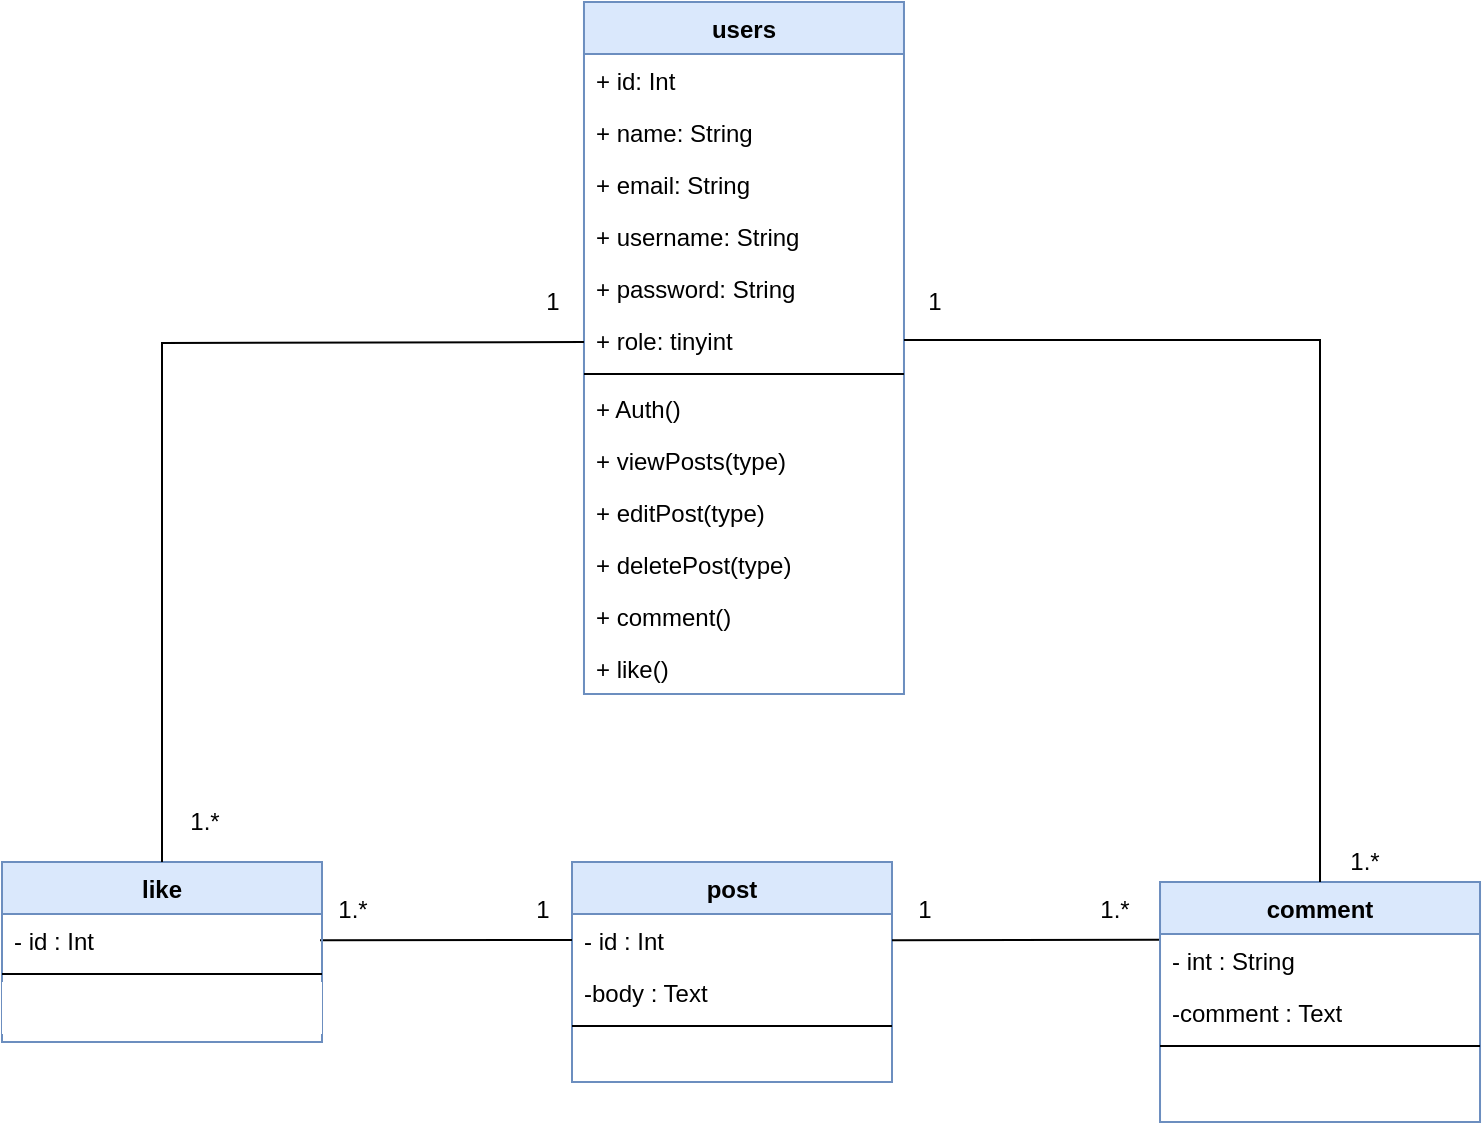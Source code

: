 <mxfile version="14.1.8" type="device"><diagram id="C5RBs43oDa-KdzZeNtuy" name="Page-1"><mxGraphModel dx="585" dy="338" grid="1" gridSize="10" guides="1" tooltips="1" connect="1" arrows="1" fold="1" page="1" pageScale="1" pageWidth="827" pageHeight="1169" math="0" shadow="0"><root><mxCell id="WIyWlLk6GJQsqaUBKTNV-0"/><mxCell id="WIyWlLk6GJQsqaUBKTNV-1" parent="WIyWlLk6GJQsqaUBKTNV-0"/><mxCell id="zkfFHV4jXpPFQw0GAbJ--6" value="post" style="swimlane;fontStyle=1;align=center;verticalAlign=top;childLayout=stackLayout;horizontal=1;startSize=26;horizontalStack=0;resizeParent=1;resizeLast=0;collapsible=1;marginBottom=0;rounded=0;shadow=0;strokeWidth=1;fillColor=#dae8fc;strokeColor=#6c8ebf;" parent="WIyWlLk6GJQsqaUBKTNV-1" vertex="1"><mxGeometry x="329" y="640" width="160" height="110" as="geometry"><mxRectangle x="130" y="380" width="160" height="26" as="alternateBounds"/></mxGeometry></mxCell><mxCell id="zkfFHV4jXpPFQw0GAbJ--7" value="- id : Int&#10;" style="text;align=left;verticalAlign=top;spacingLeft=4;spacingRight=4;overflow=hidden;rotatable=0;points=[[0,0.5],[1,0.5]];portConstraint=eastwest;" parent="zkfFHV4jXpPFQw0GAbJ--6" vertex="1"><mxGeometry y="26" width="160" height="26" as="geometry"/></mxCell><mxCell id="zkfFHV4jXpPFQw0GAbJ--10" value="-body : Text" style="text;align=left;verticalAlign=top;spacingLeft=4;spacingRight=4;overflow=hidden;rotatable=0;points=[[0,0.5],[1,0.5]];portConstraint=eastwest;fontStyle=0;" parent="zkfFHV4jXpPFQw0GAbJ--6" vertex="1"><mxGeometry y="52" width="160" height="26" as="geometry"/></mxCell><mxCell id="zkfFHV4jXpPFQw0GAbJ--9" value="" style="line;html=1;strokeWidth=1;align=left;verticalAlign=middle;spacingTop=-1;spacingLeft=3;spacingRight=3;rotatable=0;labelPosition=right;points=[];portConstraint=eastwest;" parent="zkfFHV4jXpPFQw0GAbJ--6" vertex="1"><mxGeometry y="78" width="160" height="8" as="geometry"/></mxCell><mxCell id="436KgApYh90FKq4okUpP-211" style="rounded=0;orthogonalLoop=1;jettySize=auto;html=1;endArrow=none;endFill=0;exitX=0;exitY=0.5;exitDx=0;exitDy=0;entryX=-0.033;entryY=1.258;entryDx=0;entryDy=0;entryPerimeter=0;" parent="WIyWlLk6GJQsqaUBKTNV-1" source="zkfFHV4jXpPFQw0GAbJ--7" target="436KgApYh90FKq4okUpP-212" edge="1"><mxGeometry relative="1" as="geometry"><mxPoint x="184" y="671" as="targetPoint"/><mxPoint x="97.46" y="912" as="sourcePoint"/></mxGeometry></mxCell><mxCell id="436KgApYh90FKq4okUpP-212" value="1.*" style="text;html=1;resizable=0;autosize=1;align=center;verticalAlign=middle;points=[];fillColor=none;strokeColor=none;rounded=0;shadow=0;sketch=0;" parent="WIyWlLk6GJQsqaUBKTNV-1" vertex="1"><mxGeometry x="204" y="654" width="30" height="20" as="geometry"/></mxCell><mxCell id="436KgApYh90FKq4okUpP-214" value="1" style="text;html=1;resizable=0;autosize=1;align=center;verticalAlign=middle;points=[];fillColor=none;strokeColor=none;rounded=0;shadow=0;sketch=0;" parent="WIyWlLk6GJQsqaUBKTNV-1" vertex="1"><mxGeometry x="304" y="654" width="20" height="20" as="geometry"/></mxCell><mxCell id="SyJhvZbGi2Djy_y7pzsG-6" value="like" style="swimlane;fontStyle=1;align=center;verticalAlign=top;childLayout=stackLayout;horizontal=1;startSize=26;horizontalStack=0;resizeParent=1;resizeLast=0;collapsible=1;marginBottom=0;rounded=0;shadow=0;strokeWidth=1;fillColor=#dae8fc;strokeColor=#6c8ebf;" vertex="1" parent="WIyWlLk6GJQsqaUBKTNV-1"><mxGeometry x="44.0" y="640" width="160" height="90" as="geometry"><mxRectangle x="130" y="380" width="160" height="26" as="alternateBounds"/></mxGeometry></mxCell><mxCell id="SyJhvZbGi2Djy_y7pzsG-7" value="- id : Int" style="text;align=left;verticalAlign=top;spacingLeft=4;spacingRight=4;overflow=hidden;rotatable=0;points=[[0,0.5],[1,0.5]];portConstraint=eastwest;" vertex="1" parent="SyJhvZbGi2Djy_y7pzsG-6"><mxGeometry y="26" width="160" height="26" as="geometry"/></mxCell><mxCell id="SyJhvZbGi2Djy_y7pzsG-8" value="" style="line;html=1;strokeWidth=1;align=left;verticalAlign=middle;spacingTop=-1;spacingLeft=3;spacingRight=3;rotatable=0;labelPosition=right;points=[];portConstraint=eastwest;" vertex="1" parent="SyJhvZbGi2Djy_y7pzsG-6"><mxGeometry y="52" width="160" height="8" as="geometry"/></mxCell><mxCell id="SyJhvZbGi2Djy_y7pzsG-9" value="" style="text;align=left;verticalAlign=top;spacingLeft=4;spacingRight=4;overflow=hidden;rotatable=0;points=[[0,0.5],[1,0.5]];portConstraint=eastwest;fontStyle=0;fillColor=#ffffff;" vertex="1" parent="SyJhvZbGi2Djy_y7pzsG-6"><mxGeometry y="60" width="160" height="26" as="geometry"/></mxCell><mxCell id="SyJhvZbGi2Djy_y7pzsG-10" style="rounded=0;orthogonalLoop=1;jettySize=auto;html=1;endArrow=none;endFill=0;exitX=-0.003;exitY=0.109;exitDx=0;exitDy=0;entryX=-0.033;entryY=1.258;entryDx=0;entryDy=0;entryPerimeter=0;exitPerimeter=0;" edge="1" parent="WIyWlLk6GJQsqaUBKTNV-1" source="SyJhvZbGi2Djy_y7pzsG-14"><mxGeometry relative="1" as="geometry"><mxPoint x="489.0" y="679.16" as="targetPoint"/><mxPoint x="614.99" y="679" as="sourcePoint"/></mxGeometry></mxCell><mxCell id="SyJhvZbGi2Djy_y7pzsG-12" value="1.*" style="text;html=1;resizable=0;autosize=1;align=center;verticalAlign=middle;points=[];fillColor=none;strokeColor=none;rounded=0;shadow=0;sketch=0;" vertex="1" parent="WIyWlLk6GJQsqaUBKTNV-1"><mxGeometry x="584.99" y="654" width="30" height="20" as="geometry"/></mxCell><mxCell id="SyJhvZbGi2Djy_y7pzsG-13" value="comment" style="swimlane;fontStyle=1;align=center;verticalAlign=top;childLayout=stackLayout;horizontal=1;startSize=26;horizontalStack=0;resizeParent=1;resizeLast=0;collapsible=1;marginBottom=0;rounded=0;shadow=0;strokeWidth=1;fillColor=#dae8fc;strokeColor=#6c8ebf;" vertex="1" parent="WIyWlLk6GJQsqaUBKTNV-1"><mxGeometry x="623.01" y="650" width="160" height="120" as="geometry"><mxRectangle x="130" y="380" width="160" height="26" as="alternateBounds"/></mxGeometry></mxCell><mxCell id="SyJhvZbGi2Djy_y7pzsG-14" value="- int : String" style="text;align=left;verticalAlign=top;spacingLeft=4;spacingRight=4;overflow=hidden;rotatable=0;points=[[0,0.5],[1,0.5]];portConstraint=eastwest;" vertex="1" parent="SyJhvZbGi2Djy_y7pzsG-13"><mxGeometry y="26" width="160" height="26" as="geometry"/></mxCell><mxCell id="SyJhvZbGi2Djy_y7pzsG-16" value="-comment : Text" style="text;align=left;verticalAlign=top;spacingLeft=4;spacingRight=4;overflow=hidden;rotatable=0;points=[[0,0.5],[1,0.5]];portConstraint=eastwest;fontStyle=0;" vertex="1" parent="SyJhvZbGi2Djy_y7pzsG-13"><mxGeometry y="52" width="160" height="26" as="geometry"/></mxCell><mxCell id="SyJhvZbGi2Djy_y7pzsG-15" value="" style="line;html=1;strokeWidth=1;align=left;verticalAlign=middle;spacingTop=-1;spacingLeft=3;spacingRight=3;rotatable=0;labelPosition=right;points=[];portConstraint=eastwest;" vertex="1" parent="SyJhvZbGi2Djy_y7pzsG-13"><mxGeometry y="78" width="160" height="8" as="geometry"/></mxCell><mxCell id="SyJhvZbGi2Djy_y7pzsG-17" value="1" style="text;html=1;resizable=0;autosize=1;align=center;verticalAlign=middle;points=[];fillColor=none;strokeColor=none;rounded=0;shadow=0;sketch=0;" vertex="1" parent="WIyWlLk6GJQsqaUBKTNV-1"><mxGeometry x="494.99" y="654" width="20" height="20" as="geometry"/></mxCell><mxCell id="SyJhvZbGi2Djy_y7pzsG-38" value="users" style="swimlane;fontStyle=1;align=center;verticalAlign=top;childLayout=stackLayout;horizontal=1;startSize=26;horizontalStack=0;resizeParent=1;resizeParentMax=0;resizeLast=0;collapsible=1;marginBottom=0;fillColor=#dae8fc;strokeColor=#6c8ebf;" vertex="1" parent="WIyWlLk6GJQsqaUBKTNV-1"><mxGeometry x="334.99" y="210" width="160" height="346" as="geometry"/></mxCell><mxCell id="SyJhvZbGi2Djy_y7pzsG-39" value="+ id: Int" style="text;strokeColor=none;fillColor=none;align=left;verticalAlign=top;spacingLeft=4;spacingRight=4;overflow=hidden;rotatable=0;points=[[0,0.5],[1,0.5]];portConstraint=eastwest;" vertex="1" parent="SyJhvZbGi2Djy_y7pzsG-38"><mxGeometry y="26" width="160" height="26" as="geometry"/></mxCell><mxCell id="SyJhvZbGi2Djy_y7pzsG-42" value="+ name: String" style="text;strokeColor=none;fillColor=none;align=left;verticalAlign=top;spacingLeft=4;spacingRight=4;overflow=hidden;rotatable=0;points=[[0,0.5],[1,0.5]];portConstraint=eastwest;" vertex="1" parent="SyJhvZbGi2Djy_y7pzsG-38"><mxGeometry y="52" width="160" height="26" as="geometry"/></mxCell><mxCell id="SyJhvZbGi2Djy_y7pzsG-43" value="+ email: String" style="text;strokeColor=none;fillColor=none;align=left;verticalAlign=top;spacingLeft=4;spacingRight=4;overflow=hidden;rotatable=0;points=[[0,0.5],[1,0.5]];portConstraint=eastwest;" vertex="1" parent="SyJhvZbGi2Djy_y7pzsG-38"><mxGeometry y="78" width="160" height="26" as="geometry"/></mxCell><mxCell id="SyJhvZbGi2Djy_y7pzsG-44" value="+ username: String" style="text;strokeColor=none;fillColor=none;align=left;verticalAlign=top;spacingLeft=4;spacingRight=4;overflow=hidden;rotatable=0;points=[[0,0.5],[1,0.5]];portConstraint=eastwest;" vertex="1" parent="SyJhvZbGi2Djy_y7pzsG-38"><mxGeometry y="104" width="160" height="26" as="geometry"/></mxCell><mxCell id="SyJhvZbGi2Djy_y7pzsG-45" value="+ password: String" style="text;strokeColor=none;fillColor=none;align=left;verticalAlign=top;spacingLeft=4;spacingRight=4;overflow=hidden;rotatable=0;points=[[0,0.5],[1,0.5]];portConstraint=eastwest;" vertex="1" parent="SyJhvZbGi2Djy_y7pzsG-38"><mxGeometry y="130" width="160" height="26" as="geometry"/></mxCell><mxCell id="SyJhvZbGi2Djy_y7pzsG-46" value="+ role: tinyint" style="text;strokeColor=none;fillColor=none;align=left;verticalAlign=top;spacingLeft=4;spacingRight=4;overflow=hidden;rotatable=0;points=[[0,0.5],[1,0.5]];portConstraint=eastwest;" vertex="1" parent="SyJhvZbGi2Djy_y7pzsG-38"><mxGeometry y="156" width="160" height="26" as="geometry"/></mxCell><mxCell id="SyJhvZbGi2Djy_y7pzsG-40" value="" style="line;strokeWidth=1;fillColor=none;align=left;verticalAlign=middle;spacingTop=-1;spacingLeft=3;spacingRight=3;rotatable=0;labelPosition=right;points=[];portConstraint=eastwest;" vertex="1" parent="SyJhvZbGi2Djy_y7pzsG-38"><mxGeometry y="182" width="160" height="8" as="geometry"/></mxCell><mxCell id="SyJhvZbGi2Djy_y7pzsG-41" value="+ Auth()" style="text;strokeColor=none;fillColor=none;align=left;verticalAlign=top;spacingLeft=4;spacingRight=4;overflow=hidden;rotatable=0;points=[[0,0.5],[1,0.5]];portConstraint=eastwest;" vertex="1" parent="SyJhvZbGi2Djy_y7pzsG-38"><mxGeometry y="190" width="160" height="26" as="geometry"/></mxCell><mxCell id="SyJhvZbGi2Djy_y7pzsG-47" value="+ viewPosts(type)" style="text;strokeColor=none;fillColor=none;align=left;verticalAlign=top;spacingLeft=4;spacingRight=4;overflow=hidden;rotatable=0;points=[[0,0.5],[1,0.5]];portConstraint=eastwest;" vertex="1" parent="SyJhvZbGi2Djy_y7pzsG-38"><mxGeometry y="216" width="160" height="26" as="geometry"/></mxCell><mxCell id="SyJhvZbGi2Djy_y7pzsG-48" value="+ editPost(type)" style="text;strokeColor=none;fillColor=none;align=left;verticalAlign=top;spacingLeft=4;spacingRight=4;overflow=hidden;rotatable=0;points=[[0,0.5],[1,0.5]];portConstraint=eastwest;" vertex="1" parent="SyJhvZbGi2Djy_y7pzsG-38"><mxGeometry y="242" width="160" height="26" as="geometry"/></mxCell><mxCell id="SyJhvZbGi2Djy_y7pzsG-49" value="+ deletePost(type)" style="text;strokeColor=none;fillColor=none;align=left;verticalAlign=top;spacingLeft=4;spacingRight=4;overflow=hidden;rotatable=0;points=[[0,0.5],[1,0.5]];portConstraint=eastwest;" vertex="1" parent="SyJhvZbGi2Djy_y7pzsG-38"><mxGeometry y="268" width="160" height="26" as="geometry"/></mxCell><mxCell id="SyJhvZbGi2Djy_y7pzsG-50" value="+ comment()" style="text;strokeColor=none;fillColor=none;align=left;verticalAlign=top;spacingLeft=4;spacingRight=4;overflow=hidden;rotatable=0;points=[[0,0.5],[1,0.5]];portConstraint=eastwest;" vertex="1" parent="SyJhvZbGi2Djy_y7pzsG-38"><mxGeometry y="294" width="160" height="26" as="geometry"/></mxCell><mxCell id="SyJhvZbGi2Djy_y7pzsG-51" value="+ like()" style="text;strokeColor=none;fillColor=none;align=left;verticalAlign=top;spacingLeft=4;spacingRight=4;overflow=hidden;rotatable=0;points=[[0,0.5],[1,0.5]];portConstraint=eastwest;" vertex="1" parent="SyJhvZbGi2Djy_y7pzsG-38"><mxGeometry y="320" width="160" height="26" as="geometry"/></mxCell><mxCell id="SyJhvZbGi2Djy_y7pzsG-52" style="rounded=0;orthogonalLoop=1;jettySize=auto;html=1;endArrow=none;endFill=0;entryX=1;entryY=0.5;entryDx=0;entryDy=0;edgeStyle=orthogonalEdgeStyle;exitX=0.5;exitY=0;exitDx=0;exitDy=0;" edge="1" parent="WIyWlLk6GJQsqaUBKTNV-1" source="SyJhvZbGi2Djy_y7pzsG-13" target="SyJhvZbGi2Djy_y7pzsG-46"><mxGeometry relative="1" as="geometry"><mxPoint x="213.01" y="689.16" as="targetPoint"/><mxPoint x="710" y="380" as="sourcePoint"/></mxGeometry></mxCell><mxCell id="SyJhvZbGi2Djy_y7pzsG-54" style="rounded=0;orthogonalLoop=1;jettySize=auto;html=1;endArrow=none;endFill=0;exitX=0;exitY=0.5;exitDx=0;exitDy=0;entryX=0.5;entryY=0;entryDx=0;entryDy=0;edgeStyle=orthogonalEdgeStyle;" edge="1" parent="WIyWlLk6GJQsqaUBKTNV-1" target="SyJhvZbGi2Djy_y7pzsG-6"><mxGeometry relative="1" as="geometry"><mxPoint x="209.0" y="380.16" as="targetPoint"/><mxPoint x="334.99" y="380" as="sourcePoint"/></mxGeometry></mxCell><mxCell id="SyJhvZbGi2Djy_y7pzsG-55" value="1.*" style="text;html=1;resizable=0;autosize=1;align=center;verticalAlign=middle;points=[];fillColor=none;strokeColor=none;rounded=0;shadow=0;sketch=0;" vertex="1" parent="WIyWlLk6GJQsqaUBKTNV-1"><mxGeometry x="130" y="610" width="30" height="20" as="geometry"/></mxCell><mxCell id="SyJhvZbGi2Djy_y7pzsG-56" value="1.*" style="text;html=1;resizable=0;autosize=1;align=center;verticalAlign=middle;points=[];fillColor=none;strokeColor=none;rounded=0;shadow=0;sketch=0;" vertex="1" parent="WIyWlLk6GJQsqaUBKTNV-1"><mxGeometry x="710" y="630" width="30" height="20" as="geometry"/></mxCell><mxCell id="SyJhvZbGi2Djy_y7pzsG-57" value="1" style="text;html=1;resizable=0;autosize=1;align=center;verticalAlign=middle;points=[];fillColor=none;strokeColor=none;rounded=0;shadow=0;sketch=0;" vertex="1" parent="WIyWlLk6GJQsqaUBKTNV-1"><mxGeometry x="309" y="350" width="20" height="20" as="geometry"/></mxCell><mxCell id="SyJhvZbGi2Djy_y7pzsG-58" value="1" style="text;html=1;resizable=0;autosize=1;align=center;verticalAlign=middle;points=[];fillColor=none;strokeColor=none;rounded=0;shadow=0;sketch=0;" vertex="1" parent="WIyWlLk6GJQsqaUBKTNV-1"><mxGeometry x="500" y="350" width="20" height="20" as="geometry"/></mxCell></root></mxGraphModel></diagram></mxfile>